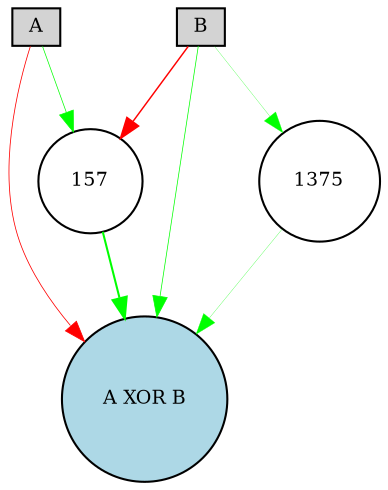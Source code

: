 digraph {
	node [fontsize=9 height=0.2 shape=circle width=0.2]
	A [fillcolor=lightgray shape=box style=filled]
	B [fillcolor=lightgray shape=box style=filled]
	"A XOR B" [fillcolor=lightblue style=filled]
	157 [fillcolor=white style=filled]
	1375 [fillcolor=white style=filled]
	B -> 157 [color=red penwidth=0.7021488664840235 style=solid]
	157 -> "A XOR B" [color=green penwidth=0.9867447632576055 style=solid]
	A -> 157 [color=green penwidth=0.34396154230724063 style=solid]
	A -> "A XOR B" [color=red penwidth=0.3799068970263648 style=solid]
	B -> "A XOR B" [color=green penwidth=0.35123832208172545 style=solid]
	B -> 1375 [color=green penwidth=0.12490428778828105 style=solid]
	1375 -> "A XOR B" [color=green penwidth=0.129562771055649 style=solid]
}
